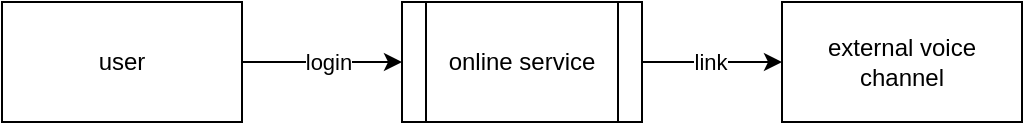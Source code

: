 <mxfile version="13.2.1" type="device"><diagram id="nKM4DtHD3h1bdIUU8y5P" name="Page-1"><mxGraphModel dx="1038" dy="499" grid="1" gridSize="10" guides="1" tooltips="1" connect="1" arrows="1" fold="1" page="1" pageScale="1" pageWidth="827" pageHeight="1169" math="0" shadow="0"><root><mxCell id="0"/><mxCell id="1" parent="0"/><mxCell id="fy0wgRhzcBgg_Rf-C-WD-26" style="edgeStyle=orthogonalEdgeStyle;rounded=0;orthogonalLoop=1;jettySize=auto;html=1;exitX=1;exitY=0.5;exitDx=0;exitDy=0;entryX=0;entryY=0.5;entryDx=0;entryDy=0;" parent="1" source="fy0wgRhzcBgg_Rf-C-WD-5" target="fy0wgRhzcBgg_Rf-C-WD-11" edge="1"><mxGeometry relative="1" as="geometry"/></mxCell><mxCell id="fy0wgRhzcBgg_Rf-C-WD-27" value="link" style="edgeLabel;html=1;align=center;verticalAlign=middle;resizable=0;points=[];" parent="fy0wgRhzcBgg_Rf-C-WD-26" vertex="1" connectable="0"><mxGeometry x="-0.368" y="-1" relative="1" as="geometry"><mxPoint x="12" y="-1" as="offset"/></mxGeometry></mxCell><mxCell id="fy0wgRhzcBgg_Rf-C-WD-5" value="online service" style="shape=process;whiteSpace=wrap;html=1;backgroundOutline=1;" parent="1" vertex="1"><mxGeometry x="360" y="270" width="120" height="60" as="geometry"/></mxCell><mxCell id="fy0wgRhzcBgg_Rf-C-WD-6" style="edgeStyle=orthogonalEdgeStyle;rounded=0;orthogonalLoop=1;jettySize=auto;html=1;" parent="1" edge="1" target="fy0wgRhzcBgg_Rf-C-WD-5" source="fy0wgRhzcBgg_Rf-C-WD-8"><mxGeometry relative="1" as="geometry"><mxPoint x="200" y="300" as="sourcePoint"/><mxPoint x="354" y="300" as="targetPoint"/><Array as="points"/></mxGeometry></mxCell><mxCell id="fy0wgRhzcBgg_Rf-C-WD-7" value="login" style="edgeLabel;html=1;align=center;verticalAlign=middle;resizable=0;points=[];" parent="fy0wgRhzcBgg_Rf-C-WD-6" vertex="1" connectable="0"><mxGeometry x="-0.342" relative="1" as="geometry"><mxPoint x="16" as="offset"/></mxGeometry></mxCell><mxCell id="fy0wgRhzcBgg_Rf-C-WD-8" value="user" style="rounded=0;whiteSpace=wrap;html=1;" parent="1" vertex="1"><mxGeometry x="160" y="270" width="120" height="60" as="geometry"/></mxCell><mxCell id="fy0wgRhzcBgg_Rf-C-WD-11" value="external voice channel" style="rounded=0;whiteSpace=wrap;html=1;" parent="1" vertex="1"><mxGeometry x="550" y="270" width="120" height="60" as="geometry"/></mxCell></root></mxGraphModel></diagram></mxfile>